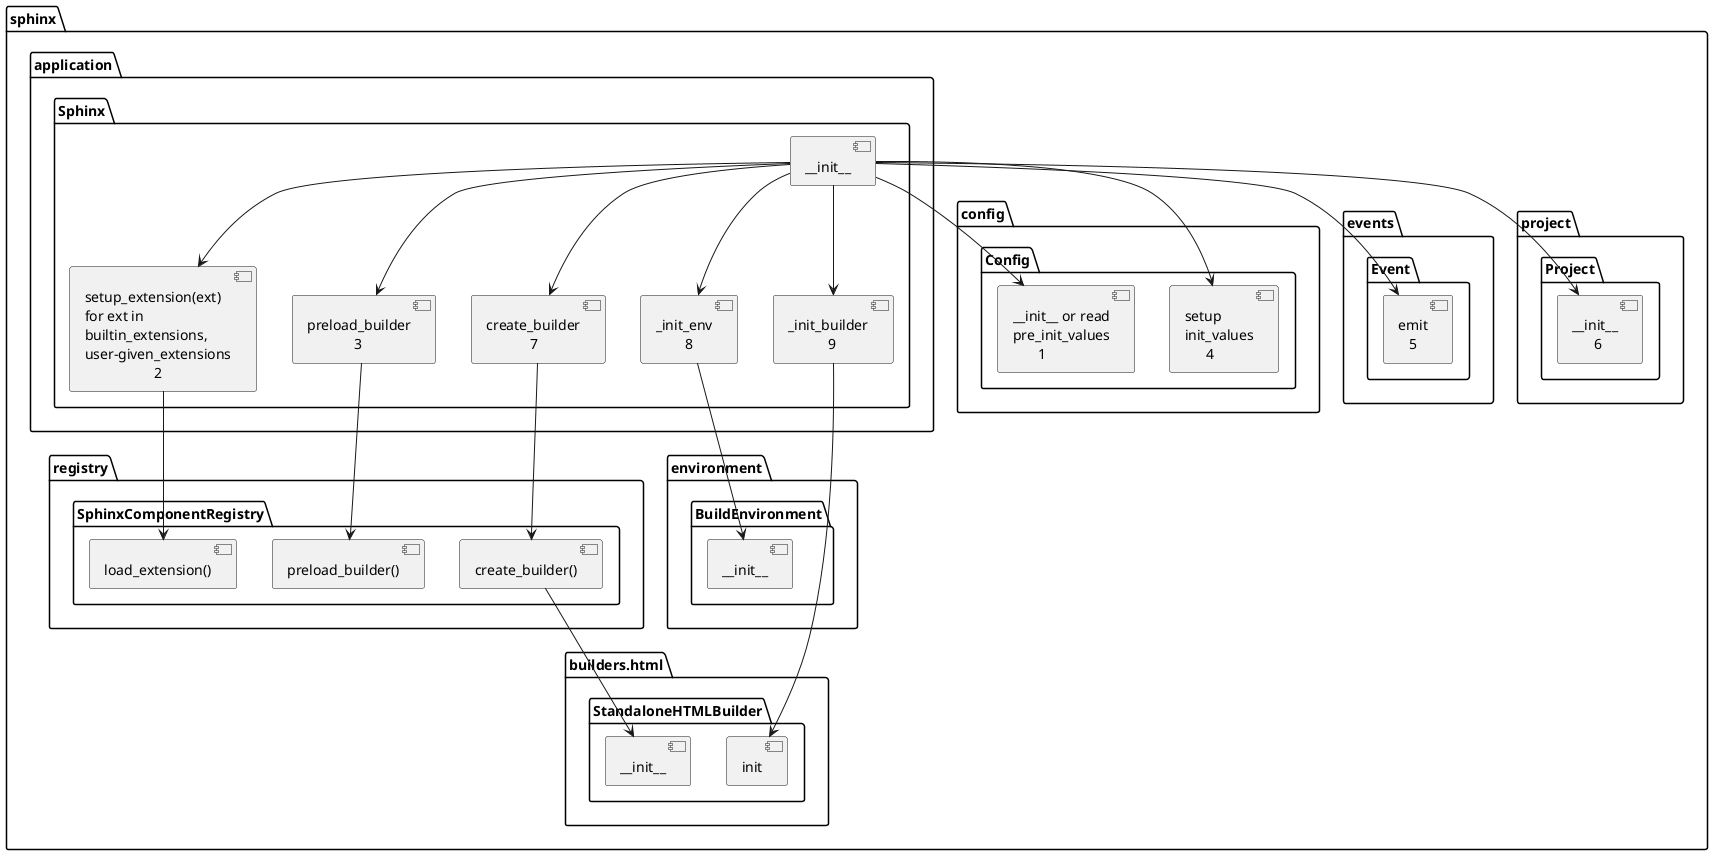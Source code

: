 @startuml
package "sphinx" {
   package "config" {
      folder "Config" {
         [~__init__ or read\npre_init_values\n       1] as cinit
         [setup\ninit_values\n      4] as csetup
      }
   }
   package "application" {
      folder "Sphinx" {
         [~__init__] as init
         [setup_extension(ext)\nfor ext in\nbuiltin_extensions,\nuser-given_extensions\n                   2] as setup_extension
   '      [setup_extension(ext)\nfor ext in\nuser-given_extensions\n     2] as setup_extension2
         [preload_builder\n             3] as preload_builder
         [create_builder\n            7] as create_builder
         [_init_env\n        8] as init_env
         [_init_builder\n           9] as init_builder
         init --> setup_extension
         init --> preload_builder
         init --> create_builder
         init --> init_env
         init --> init_builder
         }
   }
   package "registry" {
      folder "SphinxComponentRegistry" {
         [load_extension()] as r1
         [preload_builder()] as pb
         [create_builder()] as cb
      }
   }
   package "events"{
      folder "Event" {
         [emit\n   5] as emit
      }
   }
   package "project" {
      folder "Project" {
         [~__init__\n      6] as pinit
      }
   }
   package "environment" {
      folder "BuildEnvironment" {
         [~__init__] as einit
      }
   }
   package "builders.html" {
      folder "StandaloneHTMLBuilder" {
         [~__init__] as b_init
         [init] as binit
      }
   }
   cinit -[hidden]> csetup
   csetup -[hidden]>  setup_extension
   setup_extension -[hidden]> preload_builder
   preload_builder -[hidden]> create_builder
   create_builder -[hidden]> init_env

   init --> cinit
   init --> csetup
   init --> emit
   init --> pinit
   setup_extension --> r1
   preload_builder --> pb
   create_builder --> cb
   cb --> b_init
   init_env --> einit
   init_builder --> binit
}
@enduml